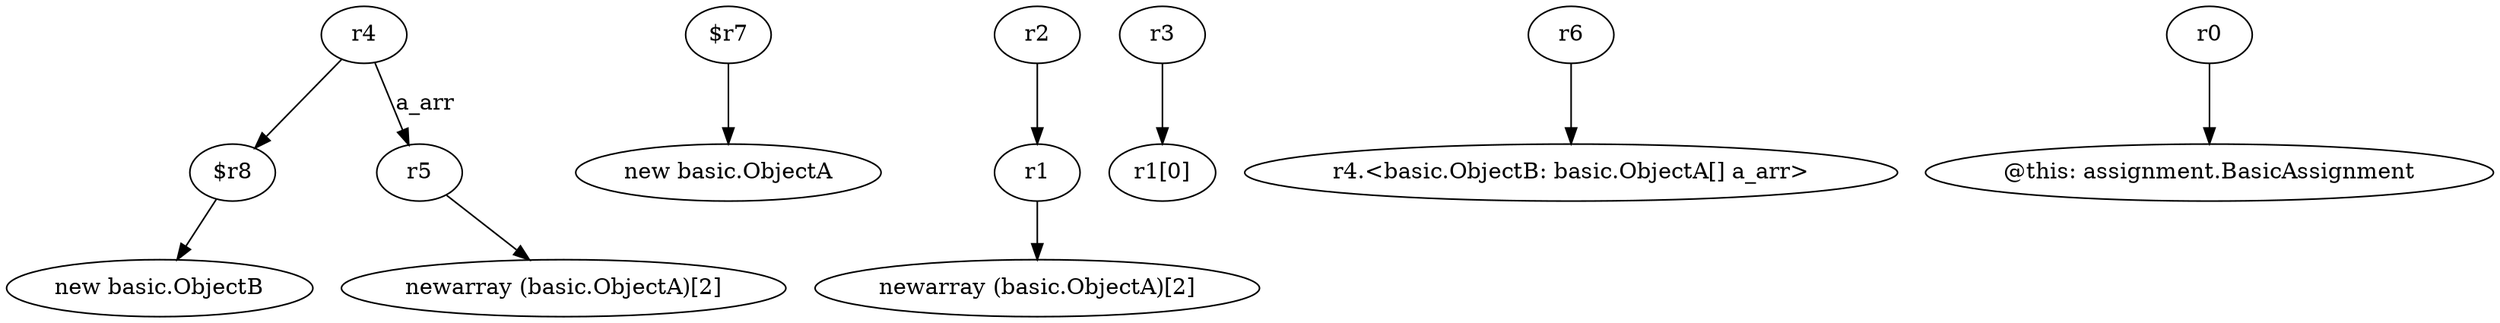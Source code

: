 digraph g {
0[label="r4"]
1[label="$r8"]
0->1[label=""]
2[label="r5"]
0->2[label="a_arr"]
3[label="$r7"]
4[label="new basic.ObjectA"]
3->4[label=""]
5[label="r1"]
6[label="newarray (basic.ObjectA)[2]"]
5->6[label=""]
7[label="r3"]
8[label="r1[0]"]
7->8[label=""]
9[label="r6"]
10[label="r4.<basic.ObjectB: basic.ObjectA[] a_arr>"]
9->10[label=""]
11[label="new basic.ObjectB"]
1->11[label=""]
12[label="r0"]
13[label="@this: assignment.BasicAssignment"]
12->13[label=""]
14[label="r2"]
14->5[label=""]
15[label="newarray (basic.ObjectA)[2]"]
2->15[label=""]
}
